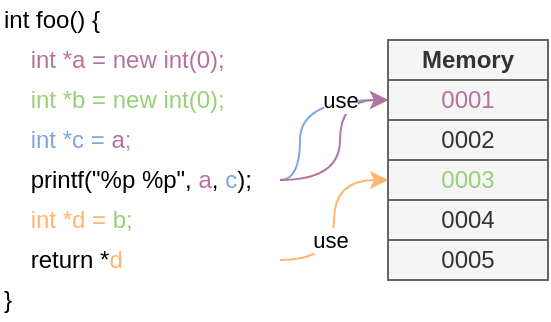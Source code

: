 <mxfile version="14.5.0" type="device"><diagram id="RpcLkgVyBNJ10WV2jfvg" name="Page-1"><mxGraphModel dx="677" dy="370" grid="1" gridSize="10" guides="1" tooltips="1" connect="1" arrows="1" fold="1" page="1" pageScale="1" pageWidth="827" pageHeight="1169" math="0" shadow="0"><root><mxCell id="0"/><mxCell id="1" parent="0"/><mxCell id="t7DyS3D-3pCGkR0_Ev9W-99" style="edgeStyle=orthogonalEdgeStyle;curved=1;rounded=0;orthogonalLoop=1;jettySize=auto;html=1;exitX=1;exitY=0.5;exitDx=0;exitDy=0;entryX=0;entryY=0.5;entryDx=0;entryDy=0;fontColor=none;strokeColor=#7EA6E0;" parent="1" source="t7DyS3D-3pCGkR0_Ev9W-37" target="t7DyS3D-3pCGkR0_Ev9W-52" edge="1"><mxGeometry relative="1" as="geometry"><Array as="points"><mxPoint x="330" y="270"/><mxPoint x="330" y="230"/></Array></mxGeometry></mxCell><mxCell id="t7DyS3D-3pCGkR0_Ev9W-1" value="" style="whiteSpace=wrap;html=1;fillColor=#f5f5f5;strokeColor=#666666;fontColor=#333333;" parent="1" vertex="1"><mxGeometry x="374" y="200" width="80" height="120" as="geometry"/></mxCell><mxCell id="t7DyS3D-3pCGkR0_Ev9W-3" value="&lt;b&gt;Memory&lt;/b&gt;" style="whiteSpace=wrap;html=1;fillColor=#f5f5f5;strokeColor=#666666;fontColor=#333333;" parent="1" vertex="1"><mxGeometry x="374" y="200" width="80" height="20" as="geometry"/></mxCell><mxCell id="t7DyS3D-3pCGkR0_Ev9W-5" value="0002" style="whiteSpace=wrap;html=1;fillColor=#f5f5f5;strokeColor=#666666;fontColor=#333333;" parent="1" vertex="1"><mxGeometry x="374" y="240" width="80" height="20" as="geometry"/></mxCell><mxCell id="t7DyS3D-3pCGkR0_Ev9W-6" value="&lt;font color=&quot;#97d077&quot;&gt;0003&lt;/font&gt;" style="whiteSpace=wrap;html=1;fillColor=#f5f5f5;strokeColor=#666666;fontColor=#333333;" parent="1" vertex="1"><mxGeometry x="374" y="260" width="80" height="20" as="geometry"/></mxCell><mxCell id="t7DyS3D-3pCGkR0_Ev9W-7" value="0004" style="whiteSpace=wrap;html=1;fillColor=#f5f5f5;strokeColor=#666666;fontColor=#333333;" parent="1" vertex="1"><mxGeometry x="374" y="280" width="80" height="20" as="geometry"/></mxCell><mxCell id="t7DyS3D-3pCGkR0_Ev9W-100" style="edgeStyle=orthogonalEdgeStyle;curved=1;rounded=0;orthogonalLoop=1;jettySize=auto;html=1;exitX=1;exitY=0.5;exitDx=0;exitDy=0;entryX=0;entryY=0.5;entryDx=0;entryDy=0;fontColor=none;strokeColor=#B5739D;" parent="1" source="t7DyS3D-3pCGkR0_Ev9W-37" target="t7DyS3D-3pCGkR0_Ev9W-52" edge="1"><mxGeometry relative="1" as="geometry"><Array as="points"><mxPoint x="350" y="270"/><mxPoint x="350" y="230"/></Array></mxGeometry></mxCell><mxCell id="t7DyS3D-3pCGkR0_Ev9W-102" value="use" style="edgeLabel;html=1;align=center;verticalAlign=middle;resizable=0;points=[];fontColor=none;" parent="t7DyS3D-3pCGkR0_Ev9W-100" vertex="1" connectable="0"><mxGeometry x="0.157" y="2" relative="1" as="geometry"><mxPoint x="2" y="-15.67" as="offset"/></mxGeometry></mxCell><mxCell id="t7DyS3D-3pCGkR0_Ev9W-30" value="&lt;span&gt;&lt;font color=&quot;#b5739d&quot;&gt;&amp;nbsp; &amp;nbsp; int *a = new int(0);&lt;/font&gt;&lt;/span&gt;" style="text;html=1;strokeColor=none;fillColor=none;align=left;verticalAlign=middle;whiteSpace=wrap;rounded=0;shadow=0;glass=0;labelBackgroundColor=none;sketch=0;fontColor=none;" parent="1" vertex="1"><mxGeometry x="180" y="200" width="140" height="20" as="geometry"/></mxCell><mxCell id="t7DyS3D-3pCGkR0_Ev9W-31" value="&lt;span&gt;&lt;font color=&quot;#97d077&quot;&gt;&amp;nbsp; &amp;nbsp; int *b = new int(0);&lt;/font&gt;&lt;/span&gt;" style="text;html=1;strokeColor=none;fillColor=none;align=left;verticalAlign=middle;whiteSpace=wrap;rounded=0;shadow=0;glass=0;labelBackgroundColor=none;sketch=0;fontColor=none;" parent="1" vertex="1"><mxGeometry x="180" y="220" width="140" height="20" as="geometry"/></mxCell><mxCell id="t7DyS3D-3pCGkR0_Ev9W-33" value="int foo() {" style="text;html=1;strokeColor=none;fillColor=none;align=left;verticalAlign=middle;whiteSpace=wrap;rounded=0;shadow=0;glass=0;labelBackgroundColor=none;sketch=0;fontColor=none;" parent="1" vertex="1"><mxGeometry x="180" y="180" width="140" height="20" as="geometry"/></mxCell><mxCell id="t7DyS3D-3pCGkR0_Ev9W-36" value="&lt;font color=&quot;#7ea6e0&quot;&gt;&amp;nbsp; &amp;nbsp; int *c = &lt;/font&gt;&lt;font color=&quot;#b5739d&quot;&gt;a&lt;/font&gt;&lt;font color=&quot;#7ea6e0&quot;&gt;;&lt;/font&gt;" style="text;html=1;strokeColor=none;fillColor=none;align=left;verticalAlign=middle;whiteSpace=wrap;rounded=0;shadow=0;glass=0;labelBackgroundColor=none;sketch=0;fontColor=none;" parent="1" vertex="1"><mxGeometry x="180" y="240" width="140" height="20" as="geometry"/></mxCell><mxCell id="t7DyS3D-3pCGkR0_Ev9W-37" value="&lt;span&gt;&amp;nbsp; &amp;nbsp; printf(&quot;%p %p&quot;,&amp;nbsp;&lt;/span&gt;&lt;span&gt;&lt;font color=&quot;#b5739d&quot;&gt;a&lt;/font&gt;&lt;/span&gt;&lt;span&gt;,&amp;nbsp;&lt;/span&gt;&lt;span&gt;&lt;font color=&quot;#7ea6e0&quot;&gt;c&lt;/font&gt;&lt;/span&gt;&lt;span&gt;);&lt;/span&gt;" style="text;html=1;strokeColor=none;fillColor=none;align=left;verticalAlign=middle;whiteSpace=wrap;rounded=0;shadow=0;glass=0;labelBackgroundColor=none;sketch=0;fontColor=none;" parent="1" vertex="1"><mxGeometry x="180" y="260" width="140" height="20" as="geometry"/></mxCell><mxCell id="t7DyS3D-3pCGkR0_Ev9W-103" style="edgeStyle=orthogonalEdgeStyle;curved=1;rounded=0;orthogonalLoop=1;jettySize=auto;html=1;exitX=1;exitY=0.5;exitDx=0;exitDy=0;entryX=0;entryY=0.5;entryDx=0;entryDy=0;fontColor=none;strokeColor=#FFB570;" parent="1" source="t7DyS3D-3pCGkR0_Ev9W-40" target="t7DyS3D-3pCGkR0_Ev9W-6" edge="1"><mxGeometry relative="1" as="geometry"/></mxCell><mxCell id="t7DyS3D-3pCGkR0_Ev9W-104" value="use" style="edgeLabel;html=1;align=center;verticalAlign=middle;resizable=0;points=[];fontColor=none;" parent="t7DyS3D-3pCGkR0_Ev9W-103" vertex="1" connectable="0"><mxGeometry x="-0.377" y="2" relative="1" as="geometry"><mxPoint y="-8" as="offset"/></mxGeometry></mxCell><mxCell id="t7DyS3D-3pCGkR0_Ev9W-38" value="&lt;font color=&quot;#ffb570&quot;&gt;&amp;nbsp; &amp;nbsp; int *d = &lt;/font&gt;&lt;font color=&quot;#97d077&quot;&gt;b;&lt;/font&gt;" style="text;html=1;strokeColor=none;fillColor=none;align=left;verticalAlign=middle;whiteSpace=wrap;rounded=0;shadow=0;glass=0;labelBackgroundColor=none;sketch=0;fontColor=none;" parent="1" vertex="1"><mxGeometry x="180" y="280" width="140" height="20" as="geometry"/></mxCell><mxCell id="t7DyS3D-3pCGkR0_Ev9W-40" value="&amp;nbsp; &amp;nbsp; return *&lt;font color=&quot;#ffb570&quot;&gt;d&lt;/font&gt;" style="text;html=1;strokeColor=none;fillColor=none;align=left;verticalAlign=middle;whiteSpace=wrap;rounded=0;shadow=0;glass=0;labelBackgroundColor=none;sketch=0;fontColor=none;" parent="1" vertex="1"><mxGeometry x="180" y="300" width="140" height="20" as="geometry"/></mxCell><mxCell id="t7DyS3D-3pCGkR0_Ev9W-41" value="}" style="text;html=1;strokeColor=none;fillColor=none;align=left;verticalAlign=middle;whiteSpace=wrap;rounded=0;shadow=0;glass=0;labelBackgroundColor=none;sketch=0;fontColor=none;" parent="1" vertex="1"><mxGeometry x="180" y="320" width="140" height="20" as="geometry"/></mxCell><mxCell id="t7DyS3D-3pCGkR0_Ev9W-51" value="0005&lt;br&gt;" style="whiteSpace=wrap;html=1;fillColor=#f5f5f5;strokeColor=#666666;fontColor=#333333;" parent="1" vertex="1"><mxGeometry x="374" y="300" width="80" height="20" as="geometry"/></mxCell><mxCell id="t7DyS3D-3pCGkR0_Ev9W-52" value="&lt;font color=&quot;#b5739d&quot;&gt;0001&lt;/font&gt;" style="whiteSpace=wrap;html=1;fillColor=#f5f5f5;strokeColor=#666666;fontColor=#333333;" parent="1" vertex="1"><mxGeometry x="374" y="220" width="80" height="20" as="geometry"/></mxCell></root></mxGraphModel></diagram></mxfile>